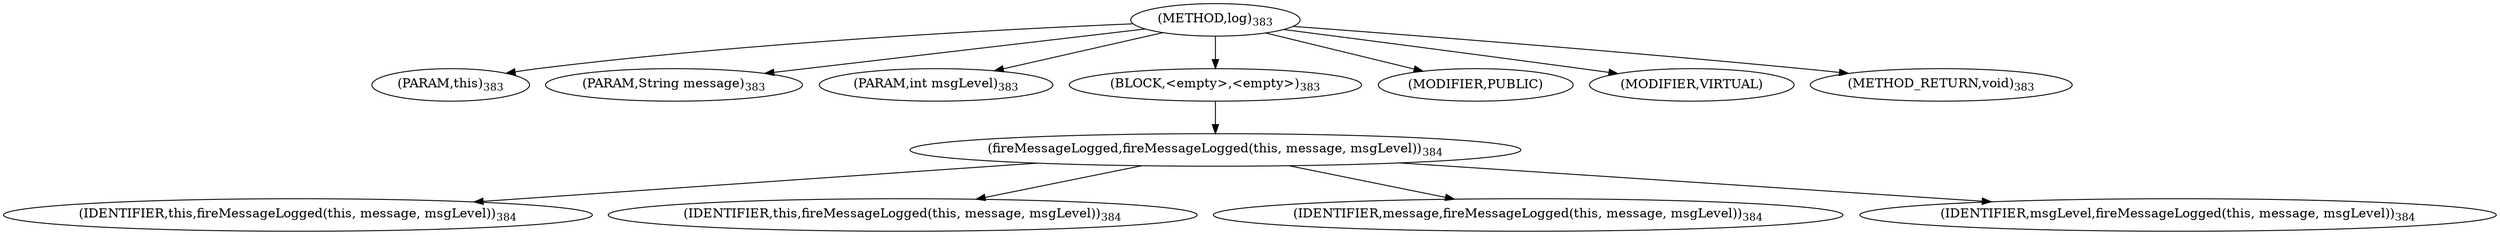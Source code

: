 digraph "log" {  
"785" [label = <(METHOD,log)<SUB>383</SUB>> ]
"21" [label = <(PARAM,this)<SUB>383</SUB>> ]
"786" [label = <(PARAM,String message)<SUB>383</SUB>> ]
"787" [label = <(PARAM,int msgLevel)<SUB>383</SUB>> ]
"788" [label = <(BLOCK,&lt;empty&gt;,&lt;empty&gt;)<SUB>383</SUB>> ]
"789" [label = <(fireMessageLogged,fireMessageLogged(this, message, msgLevel))<SUB>384</SUB>> ]
"22" [label = <(IDENTIFIER,this,fireMessageLogged(this, message, msgLevel))<SUB>384</SUB>> ]
"20" [label = <(IDENTIFIER,this,fireMessageLogged(this, message, msgLevel))<SUB>384</SUB>> ]
"790" [label = <(IDENTIFIER,message,fireMessageLogged(this, message, msgLevel))<SUB>384</SUB>> ]
"791" [label = <(IDENTIFIER,msgLevel,fireMessageLogged(this, message, msgLevel))<SUB>384</SUB>> ]
"792" [label = <(MODIFIER,PUBLIC)> ]
"793" [label = <(MODIFIER,VIRTUAL)> ]
"794" [label = <(METHOD_RETURN,void)<SUB>383</SUB>> ]
  "785" -> "21" 
  "785" -> "786" 
  "785" -> "787" 
  "785" -> "788" 
  "785" -> "792" 
  "785" -> "793" 
  "785" -> "794" 
  "788" -> "789" 
  "789" -> "22" 
  "789" -> "20" 
  "789" -> "790" 
  "789" -> "791" 
}
